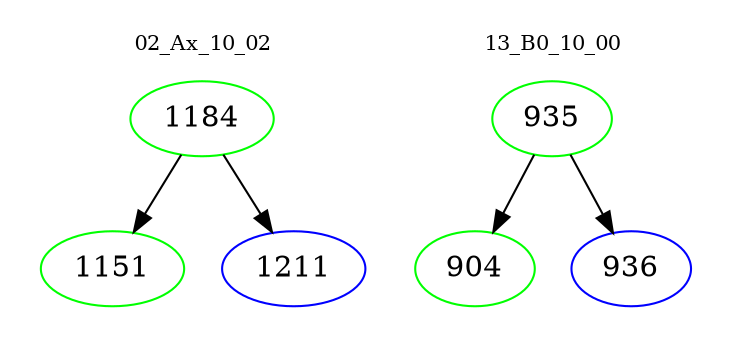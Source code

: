 digraph{
subgraph cluster_0 {
color = white
label = "02_Ax_10_02";
fontsize=10;
T0_1184 [label="1184", color="green"]
T0_1184 -> T0_1151 [color="black"]
T0_1151 [label="1151", color="green"]
T0_1184 -> T0_1211 [color="black"]
T0_1211 [label="1211", color="blue"]
}
subgraph cluster_1 {
color = white
label = "13_B0_10_00";
fontsize=10;
T1_935 [label="935", color="green"]
T1_935 -> T1_904 [color="black"]
T1_904 [label="904", color="green"]
T1_935 -> T1_936 [color="black"]
T1_936 [label="936", color="blue"]
}
}
